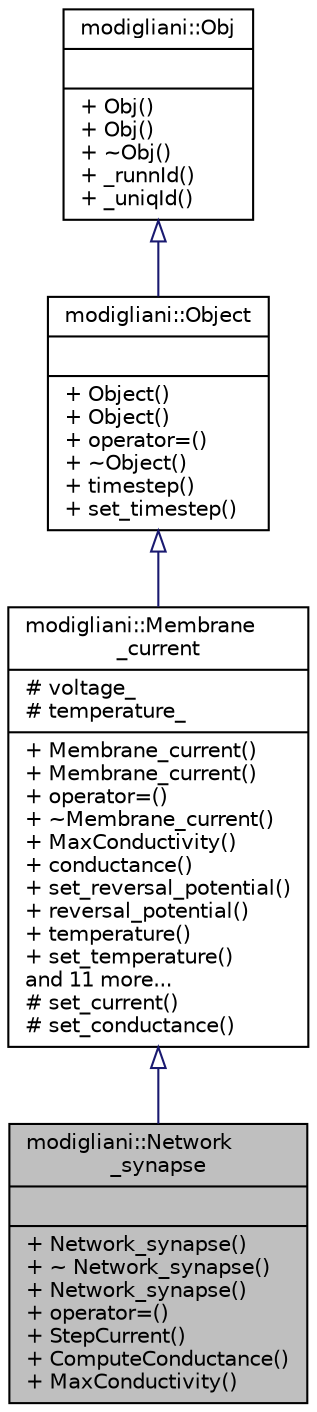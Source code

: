 digraph "modigliani::Network_synapse"
{
  bgcolor="transparent";
  edge [fontname="Helvetica",fontsize="10",labelfontname="Helvetica",labelfontsize="10"];
  node [fontname="Helvetica",fontsize="10",shape=record];
  Node0 [label="{modigliani::Network\l_synapse\n||+ Network_synapse()\l+ ~ Network_synapse()\l+ Network_synapse()\l+ operator=()\l+ StepCurrent()\l+ ComputeConductance()\l+ MaxConductivity()\l}",height=0.2,width=0.4,color="black", fillcolor="grey75", style="filled", fontcolor="black"];
  Node1 -> Node0 [dir="back",color="midnightblue",fontsize="10",style="solid",arrowtail="onormal",fontname="Helvetica"];
  Node1 [label="{modigliani::Membrane\l_current\n|# voltage_\l# temperature_\l|+ Membrane_current()\l+ Membrane_current()\l+ operator=()\l+ ~Membrane_current()\l+ MaxConductivity()\l+ conductance()\l+ set_reversal_potential()\l+ reversal_potential()\l+ temperature()\l+ set_temperature()\land 11 more...\l# set_current()\l# set_conductance()\l}",height=0.2,width=0.4,color="black",URL="$classmodigliani_1_1Membrane__current.html",tooltip="Membrane_current class. "];
  Node2 -> Node1 [dir="back",color="midnightblue",fontsize="10",style="solid",arrowtail="onormal",fontname="Helvetica"];
  Node2 [label="{modigliani::Object\n||+ Object()\l+ Object()\l+ operator=()\l+ ~Object()\l+ timestep()\l+ set_timestep()\l}",height=0.2,width=0.4,color="black",URL="$classmodigliani_1_1Object.html",tooltip="Base class for all objects in modigliani. "];
  Node3 -> Node2 [dir="back",color="midnightblue",fontsize="10",style="solid",arrowtail="onormal",fontname="Helvetica"];
  Node3 [label="{modigliani::Obj\n||+ Obj()\l+ Obj()\l+ ~Obj()\l+ _runnId()\l+ _uniqId()\l}",height=0.2,width=0.4,color="black",URL="$classmodigliani_1_1Obj.html",tooltip="Master class for all objects. "];
}
